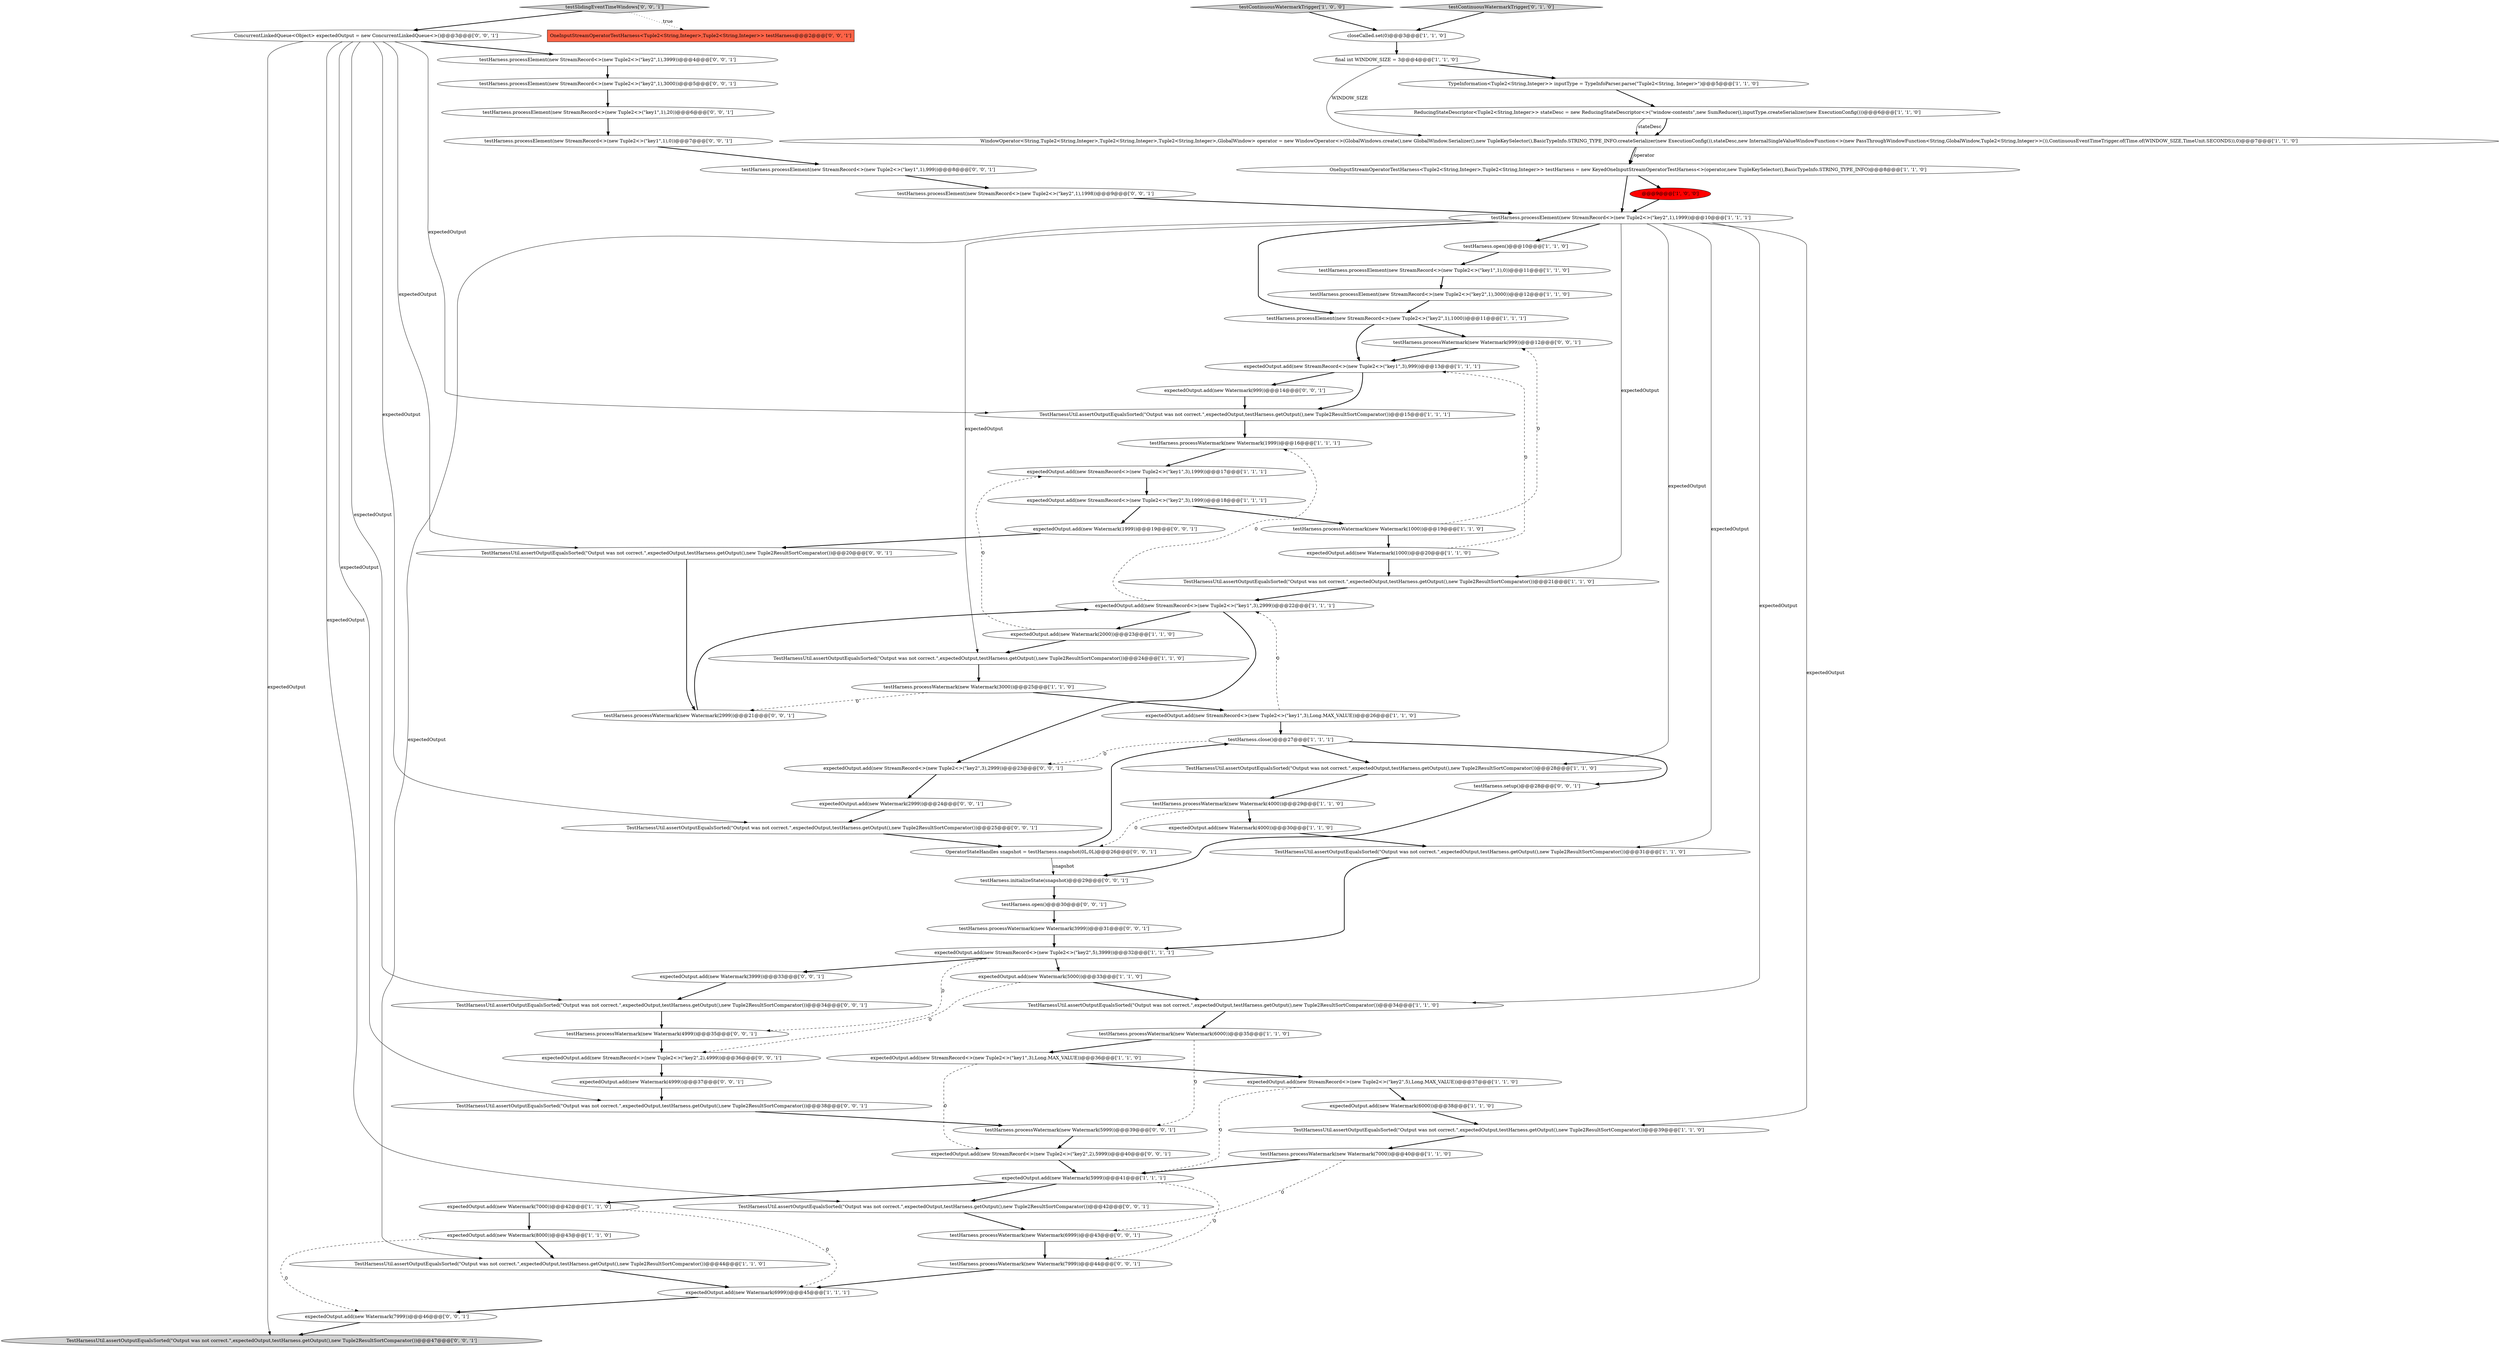 digraph {
46 [style = filled, label = "testHarness.processWatermark(new Watermark(999))@@@12@@@['0', '0', '1']", fillcolor = white, shape = ellipse image = "AAA0AAABBB3BBB"];
71 [style = filled, label = "testHarness.processElement(new StreamRecord<>(new Tuple2<>(\"key2\",1),3000))@@@5@@@['0', '0', '1']", fillcolor = white, shape = ellipse image = "AAA0AAABBB3BBB"];
30 [style = filled, label = "testHarness.processWatermark(new Watermark(4000))@@@29@@@['1', '1', '0']", fillcolor = white, shape = ellipse image = "AAA0AAABBB1BBB"];
37 [style = filled, label = "expectedOutput.add(new StreamRecord<>(new Tuple2<>(\"key2\",5),Long.MAX_VALUE))@@@37@@@['1', '1', '0']", fillcolor = white, shape = ellipse image = "AAA0AAABBB1BBB"];
72 [style = filled, label = "TestHarnessUtil.assertOutputEqualsSorted(\"Output was not correct.\",expectedOutput,testHarness.getOutput(),new Tuple2ResultSortComparator())@@@25@@@['0', '0', '1']", fillcolor = white, shape = ellipse image = "AAA0AAABBB3BBB"];
43 [style = filled, label = "expectedOutput.add(new StreamRecord<>(new Tuple2<>(\"key1\",3),999))@@@13@@@['1', '1', '1']", fillcolor = white, shape = ellipse image = "AAA0AAABBB1BBB"];
70 [style = filled, label = "expectedOutput.add(new Watermark(999))@@@14@@@['0', '0', '1']", fillcolor = white, shape = ellipse image = "AAA0AAABBB3BBB"];
2 [style = filled, label = "expectedOutput.add(new Watermark(4000))@@@30@@@['1', '1', '0']", fillcolor = white, shape = ellipse image = "AAA0AAABBB1BBB"];
11 [style = filled, label = "testHarness.processWatermark(new Watermark(6000))@@@35@@@['1', '1', '0']", fillcolor = white, shape = ellipse image = "AAA0AAABBB1BBB"];
21 [style = filled, label = "TestHarnessUtil.assertOutputEqualsSorted(\"Output was not correct.\",expectedOutput,testHarness.getOutput(),new Tuple2ResultSortComparator())@@@15@@@['1', '1', '1']", fillcolor = white, shape = ellipse image = "AAA0AAABBB1BBB"];
1 [style = filled, label = "expectedOutput.add(new StreamRecord<>(new Tuple2<>(\"key2\",5),3999))@@@32@@@['1', '1', '1']", fillcolor = white, shape = ellipse image = "AAA0AAABBB1BBB"];
28 [style = filled, label = "expectedOutput.add(new Watermark(7000))@@@42@@@['1', '1', '0']", fillcolor = white, shape = ellipse image = "AAA0AAABBB1BBB"];
42 [style = filled, label = "TestHarnessUtil.assertOutputEqualsSorted(\"Output was not correct.\",expectedOutput,testHarness.getOutput(),new Tuple2ResultSortComparator())@@@44@@@['1', '1', '0']", fillcolor = white, shape = ellipse image = "AAA0AAABBB1BBB"];
50 [style = filled, label = "TestHarnessUtil.assertOutputEqualsSorted(\"Output was not correct.\",expectedOutput,testHarness.getOutput(),new Tuple2ResultSortComparator())@@@47@@@['0', '0', '1']", fillcolor = lightgray, shape = ellipse image = "AAA0AAABBB3BBB"];
67 [style = filled, label = "testHarness.processWatermark(new Watermark(2999))@@@21@@@['0', '0', '1']", fillcolor = white, shape = ellipse image = "AAA0AAABBB3BBB"];
22 [style = filled, label = "expectedOutput.add(new Watermark(6000))@@@38@@@['1', '1', '0']", fillcolor = white, shape = ellipse image = "AAA0AAABBB1BBB"];
49 [style = filled, label = "testHarness.processElement(new StreamRecord<>(new Tuple2<>(\"key2\",1),3999))@@@4@@@['0', '0', '1']", fillcolor = white, shape = ellipse image = "AAA0AAABBB3BBB"];
25 [style = filled, label = "testHarness.processElement(new StreamRecord<>(new Tuple2<>(\"key2\",1),1999))@@@10@@@['1', '1', '1']", fillcolor = white, shape = ellipse image = "AAA0AAABBB1BBB"];
66 [style = filled, label = "TestHarnessUtil.assertOutputEqualsSorted(\"Output was not correct.\",expectedOutput,testHarness.getOutput(),new Tuple2ResultSortComparator())@@@42@@@['0', '0', '1']", fillcolor = white, shape = ellipse image = "AAA0AAABBB3BBB"];
33 [style = filled, label = "expectedOutput.add(new Watermark(2000))@@@23@@@['1', '1', '0']", fillcolor = white, shape = ellipse image = "AAA0AAABBB1BBB"];
34 [style = filled, label = "TestHarnessUtil.assertOutputEqualsSorted(\"Output was not correct.\",expectedOutput,testHarness.getOutput(),new Tuple2ResultSortComparator())@@@31@@@['1', '1', '0']", fillcolor = white, shape = ellipse image = "AAA0AAABBB1BBB"];
32 [style = filled, label = "expectedOutput.add(new Watermark(5000))@@@33@@@['1', '1', '0']", fillcolor = white, shape = ellipse image = "AAA0AAABBB1BBB"];
0 [style = filled, label = "TestHarnessUtil.assertOutputEqualsSorted(\"Output was not correct.\",expectedOutput,testHarness.getOutput(),new Tuple2ResultSortComparator())@@@34@@@['1', '1', '0']", fillcolor = white, shape = ellipse image = "AAA0AAABBB1BBB"];
7 [style = filled, label = "expectedOutput.add(new Watermark(1000))@@@20@@@['1', '1', '0']", fillcolor = white, shape = ellipse image = "AAA0AAABBB1BBB"];
3 [style = filled, label = "TestHarnessUtil.assertOutputEqualsSorted(\"Output was not correct.\",expectedOutput,testHarness.getOutput(),new Tuple2ResultSortComparator())@@@24@@@['1', '1', '0']", fillcolor = white, shape = ellipse image = "AAA0AAABBB1BBB"];
26 [style = filled, label = "testHarness.processWatermark(new Watermark(1000))@@@19@@@['1', '1', '0']", fillcolor = white, shape = ellipse image = "AAA0AAABBB1BBB"];
47 [style = filled, label = "expectedOutput.add(new Watermark(7999))@@@46@@@['0', '0', '1']", fillcolor = white, shape = ellipse image = "AAA0AAABBB3BBB"];
27 [style = filled, label = "testHarness.processWatermark(new Watermark(3000))@@@25@@@['1', '1', '0']", fillcolor = white, shape = ellipse image = "AAA0AAABBB1BBB"];
16 [style = filled, label = "ReducingStateDescriptor<Tuple2<String,Integer>> stateDesc = new ReducingStateDescriptor<>(\"window-contents\",new SumReducer(),inputType.createSerializer(new ExecutionConfig()))@@@6@@@['1', '1', '0']", fillcolor = white, shape = ellipse image = "AAA0AAABBB1BBB"];
75 [style = filled, label = "TestHarnessUtil.assertOutputEqualsSorted(\"Output was not correct.\",expectedOutput,testHarness.getOutput(),new Tuple2ResultSortComparator())@@@20@@@['0', '0', '1']", fillcolor = white, shape = ellipse image = "AAA0AAABBB3BBB"];
14 [style = filled, label = "TestHarnessUtil.assertOutputEqualsSorted(\"Output was not correct.\",expectedOutput,testHarness.getOutput(),new Tuple2ResultSortComparator())@@@39@@@['1', '1', '0']", fillcolor = white, shape = ellipse image = "AAA0AAABBB1BBB"];
53 [style = filled, label = "testHarness.processWatermark(new Watermark(6999))@@@43@@@['0', '0', '1']", fillcolor = white, shape = ellipse image = "AAA0AAABBB3BBB"];
62 [style = filled, label = "testHarness.initializeState(snapshot)@@@29@@@['0', '0', '1']", fillcolor = white, shape = ellipse image = "AAA0AAABBB3BBB"];
61 [style = filled, label = "testHarness.setup()@@@28@@@['0', '0', '1']", fillcolor = white, shape = ellipse image = "AAA0AAABBB3BBB"];
64 [style = filled, label = "expectedOutput.add(new StreamRecord<>(new Tuple2<>(\"key2\",2),5999))@@@40@@@['0', '0', '1']", fillcolor = white, shape = ellipse image = "AAA0AAABBB3BBB"];
68 [style = filled, label = "testHarness.processWatermark(new Watermark(7999))@@@44@@@['0', '0', '1']", fillcolor = white, shape = ellipse image = "AAA0AAABBB3BBB"];
80 [style = filled, label = "expectedOutput.add(new Watermark(4999))@@@37@@@['0', '0', '1']", fillcolor = white, shape = ellipse image = "AAA0AAABBB3BBB"];
17 [style = filled, label = "final int WINDOW_SIZE = 3@@@4@@@['1', '1', '0']", fillcolor = white, shape = ellipse image = "AAA0AAABBB1BBB"];
55 [style = filled, label = "testHarness.processElement(new StreamRecord<>(new Tuple2<>(\"key1\",1),20))@@@6@@@['0', '0', '1']", fillcolor = white, shape = ellipse image = "AAA0AAABBB3BBB"];
38 [style = filled, label = "testHarness.processElement(new StreamRecord<>(new Tuple2<>(\"key1\",1),0))@@@11@@@['1', '1', '0']", fillcolor = white, shape = ellipse image = "AAA0AAABBB1BBB"];
65 [style = filled, label = "expectedOutput.add(new Watermark(1999))@@@19@@@['0', '0', '1']", fillcolor = white, shape = ellipse image = "AAA0AAABBB3BBB"];
5 [style = filled, label = "expectedOutput.add(new StreamRecord<>(new Tuple2<>(\"key1\",3),1999))@@@17@@@['1', '1', '1']", fillcolor = white, shape = ellipse image = "AAA0AAABBB1BBB"];
56 [style = filled, label = "testHarness.processElement(new StreamRecord<>(new Tuple2<>(\"key1\",1),0))@@@7@@@['0', '0', '1']", fillcolor = white, shape = ellipse image = "AAA0AAABBB3BBB"];
48 [style = filled, label = "OneInputStreamOperatorTestHarness<Tuple2<String,Integer>,Tuple2<String,Integer>> testHarness@@@2@@@['0', '0', '1']", fillcolor = tomato, shape = box image = "AAA0AAABBB3BBB"];
4 [style = filled, label = "testHarness.processElement(new StreamRecord<>(new Tuple2<>(\"key2\",1),1000))@@@11@@@['1', '1', '1']", fillcolor = white, shape = ellipse image = "AAA0AAABBB1BBB"];
23 [style = filled, label = "closeCalled.set(0)@@@3@@@['1', '1', '0']", fillcolor = white, shape = ellipse image = "AAA0AAABBB1BBB"];
35 [style = filled, label = "expectedOutput.add(new Watermark(6999))@@@45@@@['1', '1', '1']", fillcolor = white, shape = ellipse image = "AAA0AAABBB1BBB"];
29 [style = filled, label = "testHarness.processWatermark(new Watermark(1999))@@@16@@@['1', '1', '1']", fillcolor = white, shape = ellipse image = "AAA0AAABBB1BBB"];
8 [style = filled, label = "@@@9@@@['1', '0', '0']", fillcolor = red, shape = ellipse image = "AAA1AAABBB1BBB"];
19 [style = filled, label = "TypeInformation<Tuple2<String,Integer>> inputType = TypeInfoParser.parse(\"Tuple2<String, Integer>\")@@@5@@@['1', '1', '0']", fillcolor = white, shape = ellipse image = "AAA0AAABBB1BBB"];
36 [style = filled, label = "WindowOperator<String,Tuple2<String,Integer>,Tuple2<String,Integer>,Tuple2<String,Integer>,GlobalWindow> operator = new WindowOperator<>(GlobalWindows.create(),new GlobalWindow.Serializer(),new TupleKeySelector(),BasicTypeInfo.STRING_TYPE_INFO.createSerializer(new ExecutionConfig()),stateDesc,new InternalSingleValueWindowFunction<>(new PassThroughWindowFunction<String,GlobalWindow,Tuple2<String,Integer>>()),ContinuousEventTimeTrigger.of(Time.of(WINDOW_SIZE,TimeUnit.SECONDS)),0)@@@7@@@['1', '1', '0']", fillcolor = white, shape = ellipse image = "AAA0AAABBB1BBB"];
76 [style = filled, label = "testHarness.open()@@@30@@@['0', '0', '1']", fillcolor = white, shape = ellipse image = "AAA0AAABBB3BBB"];
79 [style = filled, label = "ConcurrentLinkedQueue<Object> expectedOutput = new ConcurrentLinkedQueue<>()@@@3@@@['0', '0', '1']", fillcolor = white, shape = ellipse image = "AAA0AAABBB3BBB"];
20 [style = filled, label = "expectedOutput.add(new StreamRecord<>(new Tuple2<>(\"key1\",3),Long.MAX_VALUE))@@@26@@@['1', '1', '0']", fillcolor = white, shape = ellipse image = "AAA0AAABBB1BBB"];
74 [style = filled, label = "testHarness.processWatermark(new Watermark(3999))@@@31@@@['0', '0', '1']", fillcolor = white, shape = ellipse image = "AAA0AAABBB3BBB"];
40 [style = filled, label = "testContinuousWatermarkTrigger['1', '0', '0']", fillcolor = lightgray, shape = diamond image = "AAA0AAABBB1BBB"];
24 [style = filled, label = "expectedOutput.add(new Watermark(8000))@@@43@@@['1', '1', '0']", fillcolor = white, shape = ellipse image = "AAA0AAABBB1BBB"];
41 [style = filled, label = "expectedOutput.add(new Watermark(5999))@@@41@@@['1', '1', '1']", fillcolor = white, shape = ellipse image = "AAA0AAABBB1BBB"];
52 [style = filled, label = "testHarness.processElement(new StreamRecord<>(new Tuple2<>(\"key2\",1),1998))@@@9@@@['0', '0', '1']", fillcolor = white, shape = ellipse image = "AAA0AAABBB3BBB"];
39 [style = filled, label = "testHarness.open()@@@10@@@['1', '1', '0']", fillcolor = white, shape = ellipse image = "AAA0AAABBB1BBB"];
44 [style = filled, label = "testHarness.processElement(new StreamRecord<>(new Tuple2<>(\"key2\",1),3000))@@@12@@@['1', '1', '0']", fillcolor = white, shape = ellipse image = "AAA0AAABBB1BBB"];
54 [style = filled, label = "testHarness.processWatermark(new Watermark(4999))@@@35@@@['0', '0', '1']", fillcolor = white, shape = ellipse image = "AAA0AAABBB3BBB"];
12 [style = filled, label = "expectedOutput.add(new StreamRecord<>(new Tuple2<>(\"key1\",3),2999))@@@22@@@['1', '1', '1']", fillcolor = white, shape = ellipse image = "AAA0AAABBB1BBB"];
9 [style = filled, label = "testHarness.close()@@@27@@@['1', '1', '1']", fillcolor = white, shape = ellipse image = "AAA0AAABBB1BBB"];
57 [style = filled, label = "testHarness.processWatermark(new Watermark(5999))@@@39@@@['0', '0', '1']", fillcolor = white, shape = ellipse image = "AAA0AAABBB3BBB"];
69 [style = filled, label = "expectedOutput.add(new StreamRecord<>(new Tuple2<>(\"key2\",2),4999))@@@36@@@['0', '0', '1']", fillcolor = white, shape = ellipse image = "AAA0AAABBB3BBB"];
15 [style = filled, label = "expectedOutput.add(new StreamRecord<>(new Tuple2<>(\"key2\",3),1999))@@@18@@@['1', '1', '1']", fillcolor = white, shape = ellipse image = "AAA0AAABBB1BBB"];
45 [style = filled, label = "testContinuousWatermarkTrigger['0', '1', '0']", fillcolor = lightgray, shape = diamond image = "AAA0AAABBB2BBB"];
6 [style = filled, label = "expectedOutput.add(new StreamRecord<>(new Tuple2<>(\"key1\",3),Long.MAX_VALUE))@@@36@@@['1', '1', '0']", fillcolor = white, shape = ellipse image = "AAA0AAABBB1BBB"];
51 [style = filled, label = "testHarness.processElement(new StreamRecord<>(new Tuple2<>(\"key1\",1),999))@@@8@@@['0', '0', '1']", fillcolor = white, shape = ellipse image = "AAA0AAABBB3BBB"];
18 [style = filled, label = "TestHarnessUtil.assertOutputEqualsSorted(\"Output was not correct.\",expectedOutput,testHarness.getOutput(),new Tuple2ResultSortComparator())@@@21@@@['1', '1', '0']", fillcolor = white, shape = ellipse image = "AAA0AAABBB1BBB"];
58 [style = filled, label = "OperatorStateHandles snapshot = testHarness.snapshot(0L,0L)@@@26@@@['0', '0', '1']", fillcolor = white, shape = ellipse image = "AAA0AAABBB3BBB"];
59 [style = filled, label = "expectedOutput.add(new Watermark(3999))@@@33@@@['0', '0', '1']", fillcolor = white, shape = ellipse image = "AAA0AAABBB3BBB"];
77 [style = filled, label = "expectedOutput.add(new StreamRecord<>(new Tuple2<>(\"key2\",3),2999))@@@23@@@['0', '0', '1']", fillcolor = white, shape = ellipse image = "AAA0AAABBB3BBB"];
60 [style = filled, label = "TestHarnessUtil.assertOutputEqualsSorted(\"Output was not correct.\",expectedOutput,testHarness.getOutput(),new Tuple2ResultSortComparator())@@@38@@@['0', '0', '1']", fillcolor = white, shape = ellipse image = "AAA0AAABBB3BBB"];
10 [style = filled, label = "testHarness.processWatermark(new Watermark(7000))@@@40@@@['1', '1', '0']", fillcolor = white, shape = ellipse image = "AAA0AAABBB1BBB"];
13 [style = filled, label = "TestHarnessUtil.assertOutputEqualsSorted(\"Output was not correct.\",expectedOutput,testHarness.getOutput(),new Tuple2ResultSortComparator())@@@28@@@['1', '1', '0']", fillcolor = white, shape = ellipse image = "AAA0AAABBB1BBB"];
31 [style = filled, label = "OneInputStreamOperatorTestHarness<Tuple2<String,Integer>,Tuple2<String,Integer>> testHarness = new KeyedOneInputStreamOperatorTestHarness<>(operator,new TupleKeySelector(),BasicTypeInfo.STRING_TYPE_INFO)@@@8@@@['1', '1', '0']", fillcolor = white, shape = ellipse image = "AAA0AAABBB1BBB"];
78 [style = filled, label = "expectedOutput.add(new Watermark(2999))@@@24@@@['0', '0', '1']", fillcolor = white, shape = ellipse image = "AAA0AAABBB3BBB"];
63 [style = filled, label = "testSlidingEventTimeWindows['0', '0', '1']", fillcolor = lightgray, shape = diamond image = "AAA0AAABBB3BBB"];
73 [style = filled, label = "TestHarnessUtil.assertOutputEqualsSorted(\"Output was not correct.\",expectedOutput,testHarness.getOutput(),new Tuple2ResultSortComparator())@@@34@@@['0', '0', '1']", fillcolor = white, shape = ellipse image = "AAA0AAABBB3BBB"];
68->35 [style = bold, label=""];
25->13 [style = solid, label="expectedOutput"];
29->5 [style = bold, label=""];
38->44 [style = bold, label=""];
20->9 [style = bold, label=""];
32->0 [style = bold, label=""];
73->54 [style = bold, label=""];
62->76 [style = bold, label=""];
5->15 [style = bold, label=""];
69->80 [style = bold, label=""];
10->41 [style = bold, label=""];
58->9 [style = bold, label=""];
79->49 [style = bold, label=""];
40->23 [style = bold, label=""];
25->42 [style = solid, label="expectedOutput"];
3->27 [style = bold, label=""];
41->28 [style = bold, label=""];
58->62 [style = solid, label="snapshot"];
27->67 [style = dashed, label="0"];
80->60 [style = bold, label=""];
39->38 [style = bold, label=""];
25->3 [style = solid, label="expectedOutput"];
23->17 [style = bold, label=""];
24->47 [style = dashed, label="0"];
4->46 [style = bold, label=""];
43->70 [style = bold, label=""];
9->77 [style = dashed, label="0"];
79->21 [style = solid, label="expectedOutput"];
25->18 [style = solid, label="expectedOutput"];
26->7 [style = bold, label=""];
33->3 [style = bold, label=""];
79->72 [style = solid, label="expectedOutput"];
59->73 [style = bold, label=""];
36->31 [style = bold, label=""];
2->34 [style = bold, label=""];
41->66 [style = bold, label=""];
18->12 [style = bold, label=""];
65->75 [style = bold, label=""];
14->10 [style = bold, label=""];
7->43 [style = dashed, label="0"];
77->78 [style = bold, label=""];
71->55 [style = bold, label=""];
56->51 [style = bold, label=""];
60->57 [style = bold, label=""];
21->29 [style = bold, label=""];
49->71 [style = bold, label=""];
44->4 [style = bold, label=""];
25->14 [style = solid, label="expectedOutput"];
70->21 [style = bold, label=""];
53->68 [style = bold, label=""];
12->33 [style = bold, label=""];
1->32 [style = bold, label=""];
28->24 [style = bold, label=""];
1->59 [style = bold, label=""];
41->68 [style = dashed, label="0"];
22->14 [style = bold, label=""];
64->41 [style = bold, label=""];
27->20 [style = bold, label=""];
46->43 [style = bold, label=""];
79->75 [style = solid, label="expectedOutput"];
16->36 [style = bold, label=""];
79->66 [style = solid, label="expectedOutput"];
6->64 [style = dashed, label="0"];
16->36 [style = solid, label="stateDesc"];
31->25 [style = bold, label=""];
1->54 [style = dashed, label="0"];
25->39 [style = bold, label=""];
45->23 [style = bold, label=""];
63->79 [style = bold, label=""];
37->41 [style = dashed, label="0"];
0->11 [style = bold, label=""];
67->12 [style = bold, label=""];
51->52 [style = bold, label=""];
10->53 [style = dashed, label="0"];
47->50 [style = bold, label=""];
19->16 [style = bold, label=""];
6->37 [style = bold, label=""];
76->74 [style = bold, label=""];
32->69 [style = dashed, label="0"];
37->22 [style = bold, label=""];
78->72 [style = bold, label=""];
25->0 [style = solid, label="expectedOutput"];
63->48 [style = dotted, label="true"];
79->73 [style = solid, label="expectedOutput"];
7->18 [style = bold, label=""];
36->31 [style = solid, label="operator"];
31->8 [style = bold, label=""];
61->62 [style = bold, label=""];
75->67 [style = bold, label=""];
11->57 [style = dashed, label="0"];
24->42 [style = bold, label=""];
43->21 [style = bold, label=""];
4->43 [style = bold, label=""];
57->64 [style = bold, label=""];
66->53 [style = bold, label=""];
17->36 [style = solid, label="WINDOW_SIZE"];
34->1 [style = bold, label=""];
11->6 [style = bold, label=""];
54->69 [style = bold, label=""];
25->4 [style = bold, label=""];
13->30 [style = bold, label=""];
28->35 [style = dashed, label="0"];
33->5 [style = dashed, label="0"];
17->19 [style = bold, label=""];
55->56 [style = bold, label=""];
15->26 [style = bold, label=""];
42->35 [style = bold, label=""];
9->61 [style = bold, label=""];
52->25 [style = bold, label=""];
72->58 [style = bold, label=""];
30->58 [style = dashed, label="0"];
79->50 [style = solid, label="expectedOutput"];
12->29 [style = dashed, label="0"];
79->60 [style = solid, label="expectedOutput"];
35->47 [style = bold, label=""];
74->1 [style = bold, label=""];
20->12 [style = dashed, label="0"];
15->65 [style = bold, label=""];
30->2 [style = bold, label=""];
25->34 [style = solid, label="expectedOutput"];
8->25 [style = bold, label=""];
12->77 [style = bold, label=""];
9->13 [style = bold, label=""];
26->46 [style = dashed, label="0"];
}
